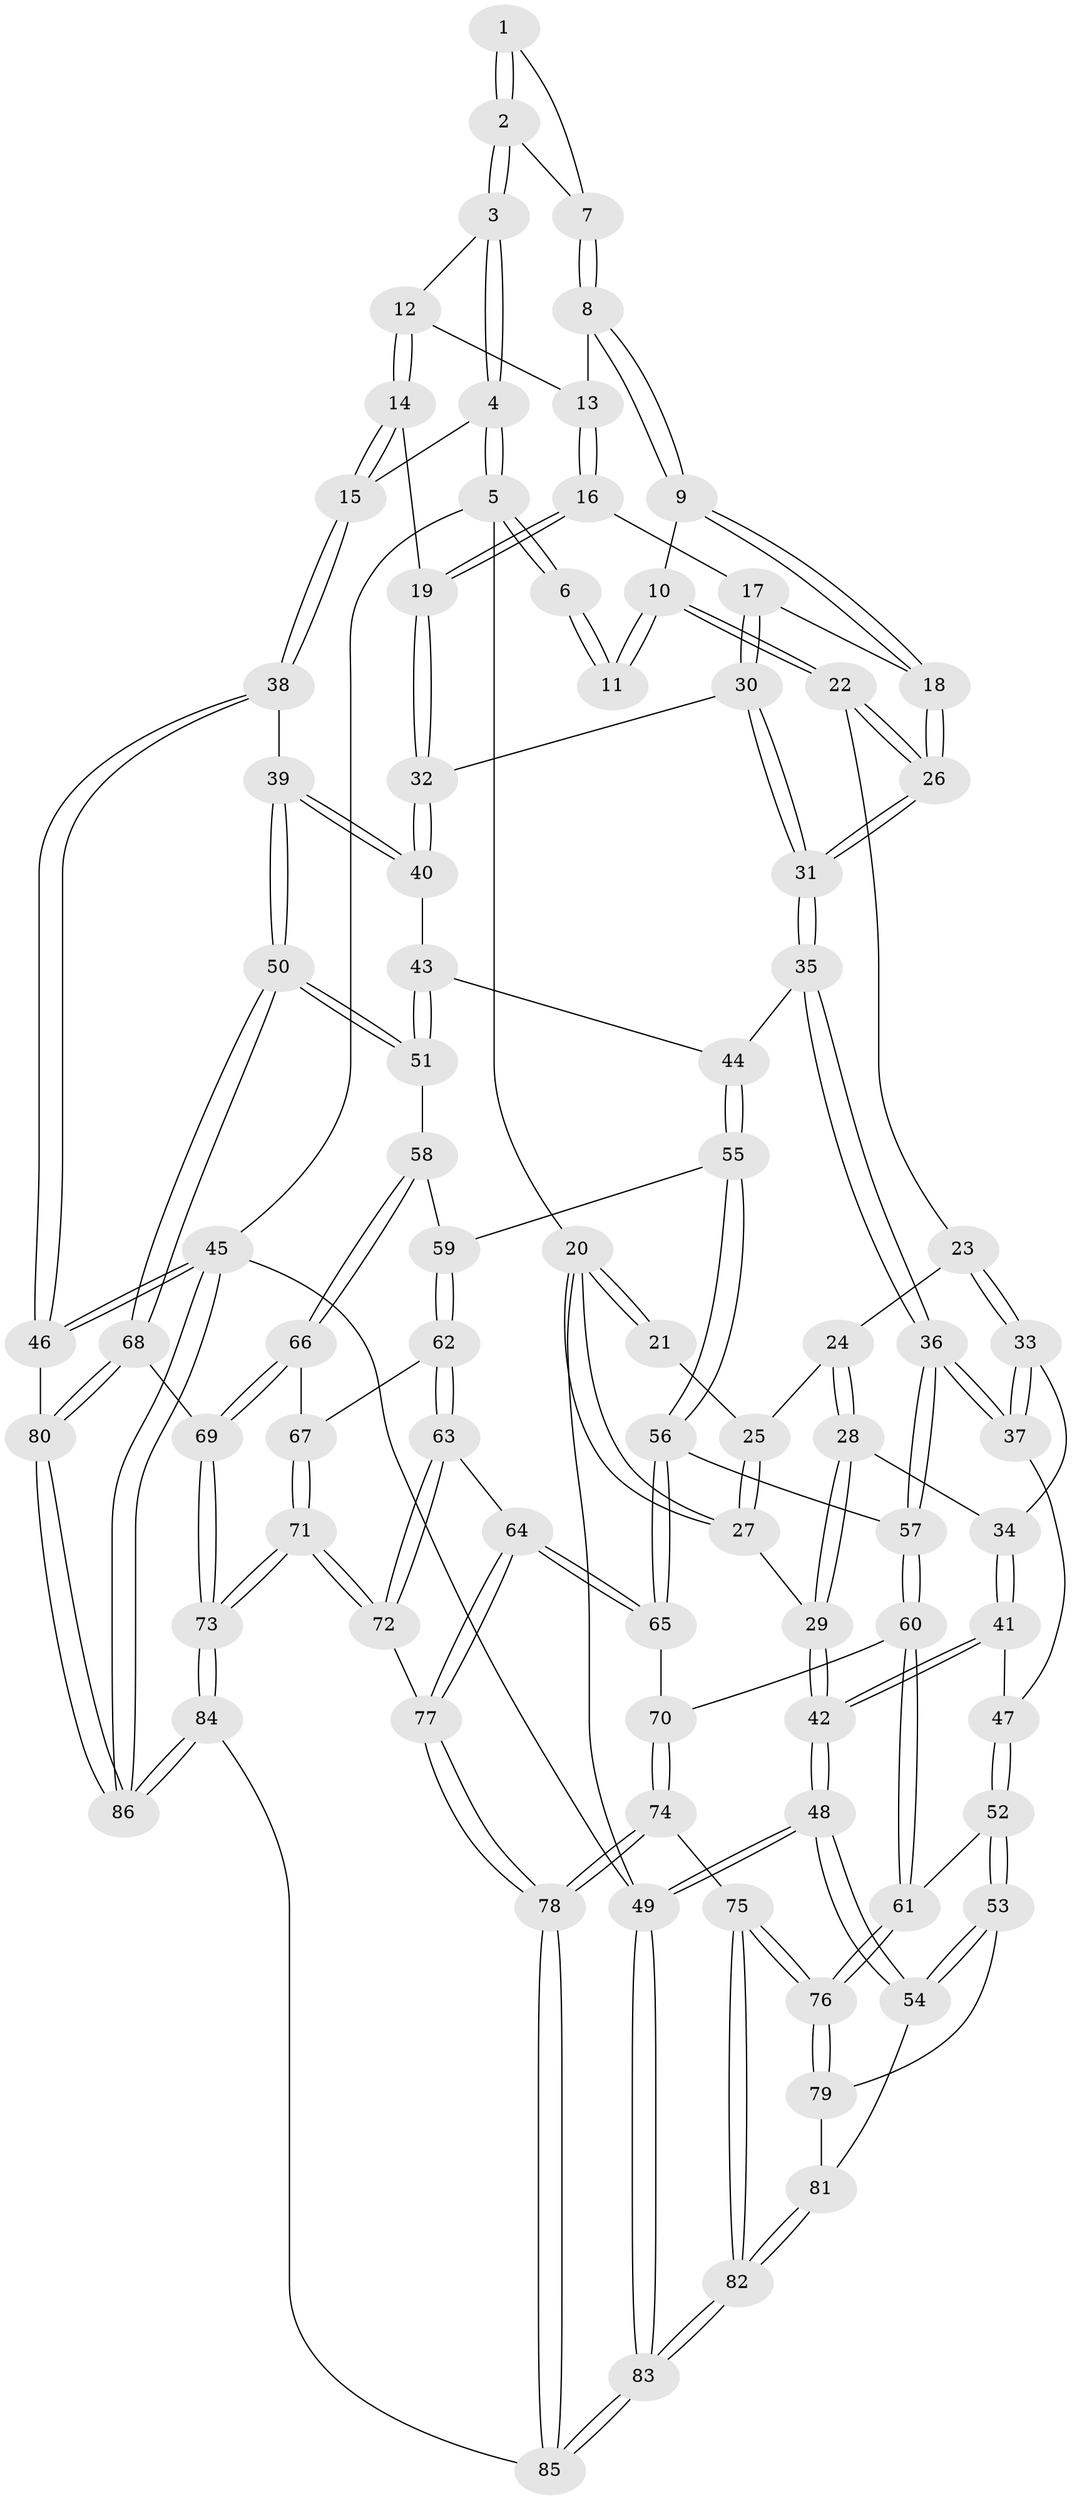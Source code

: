 // coarse degree distribution, {3: 0.07692307692307693, 4: 0.4230769230769231, 5: 0.36538461538461536, 2: 0.019230769230769232, 6: 0.09615384615384616, 7: 0.019230769230769232}
// Generated by graph-tools (version 1.1) at 2025/42/03/06/25 10:42:33]
// undirected, 86 vertices, 212 edges
graph export_dot {
graph [start="1"]
  node [color=gray90,style=filled];
  1 [pos="+0.8214860074827574+0"];
  2 [pos="+0.8523239952763617+0.08991899039421855"];
  3 [pos="+0.8546153579366879+0.09463026522792474"];
  4 [pos="+1+0"];
  5 [pos="+1+0"];
  6 [pos="+0.8190274232370103+0"];
  7 [pos="+0.7459423645426934+0.11000588836388399"];
  8 [pos="+0.7318689404822099+0.12326877891752541"];
  9 [pos="+0.557704073316045+0.08162045080381215"];
  10 [pos="+0.4945371948641173+0.0016664933686887028"];
  11 [pos="+0.46440496122550107+0"];
  12 [pos="+0.8599487088488875+0.1199909230688816"];
  13 [pos="+0.7546744885674628+0.1623558721067056"];
  14 [pos="+0.9257137517294206+0.23974885158877055"];
  15 [pos="+1+0.1950232911691626"];
  16 [pos="+0.7560748448003087+0.17665849281054274"];
  17 [pos="+0.6394582126609919+0.25308885866204"];
  18 [pos="+0.6040593825468106+0.21022437755657875"];
  19 [pos="+0.8571812513223676+0.2908449854191325"];
  20 [pos="+0+0"];
  21 [pos="+0.4010731617956721+0"];
  22 [pos="+0.3881805026078983+0.2934494161176108"];
  23 [pos="+0.263295940742159+0.2876312595260912"];
  24 [pos="+0.2067405123101933+0.21700634371792088"];
  25 [pos="+0.19068205982241962+0.14938018225669"];
  26 [pos="+0.4356250691653398+0.35179460116686245"];
  27 [pos="+0+0.04284461415048494"];
  28 [pos="+0.04823230244676641+0.3388779638771533"];
  29 [pos="+0+0.2654260385688917"];
  30 [pos="+0.6622238758561521+0.30629730767541113"];
  31 [pos="+0.47961246505797894+0.4614126476749181"];
  32 [pos="+0.8013430050872072+0.372063669249109"];
  33 [pos="+0.2040026828194489+0.44307168898326554"];
  34 [pos="+0.09976054635532694+0.39283960223708"];
  35 [pos="+0.4762299687092502+0.511420639172582"];
  36 [pos="+0.24214338707436944+0.5591796417357616"];
  37 [pos="+0.23948775613976947+0.5575349445027025"];
  38 [pos="+1+0.5803014061225392"];
  39 [pos="+0.8699331709294204+0.533693109599584"];
  40 [pos="+0.812813548249737+0.4618256011025772"];
  41 [pos="+0+0.5536019392555241"];
  42 [pos="+0+0.5658772262714515"];
  43 [pos="+0.6025740680792183+0.5238519330631786"];
  44 [pos="+0.477671133851372+0.5129030023870912"];
  45 [pos="+1+1"];
  46 [pos="+1+0.7311698228964274"];
  47 [pos="+0.1410901463522309+0.5784842411351259"];
  48 [pos="+0+0.771955104690376"];
  49 [pos="+0+1"];
  50 [pos="+0.7604681577761739+0.7215660071034061"];
  51 [pos="+0.7003409808673163+0.6695576230952766"];
  52 [pos="+0.06968212267053839+0.7234328363608628"];
  53 [pos="+0.010339708138840824+0.7688065201614491"];
  54 [pos="+0+0.7721150039881547"];
  55 [pos="+0.49417655369822283+0.6084488044097995"];
  56 [pos="+0.4203901400217389+0.7135298890381362"];
  57 [pos="+0.2473115874598186+0.614454300327046"];
  58 [pos="+0.5226280334341273+0.6396969703624463"];
  59 [pos="+0.5072590137362173+0.6281907146656663"];
  60 [pos="+0.24957717324779016+0.6882680999749731"];
  61 [pos="+0.22652058094505206+0.7425774455823283"];
  62 [pos="+0.5080386118375391+0.7725718030529187"];
  63 [pos="+0.48566899157006976+0.788843106065337"];
  64 [pos="+0.44287795449309286+0.7858297391959456"];
  65 [pos="+0.39934621788499525+0.7576263133185789"];
  66 [pos="+0.6215268065592313+0.7515960965922008"];
  67 [pos="+0.5290346128833814+0.778709755027878"];
  68 [pos="+0.753055351793803+0.7841002285773283"];
  69 [pos="+0.7161829293859339+0.793892564827456"];
  70 [pos="+0.38818502133262284+0.7613179613315013"];
  71 [pos="+0.5894484953754238+0.8964000361001753"];
  72 [pos="+0.49858766719346226+0.8557304333161907"];
  73 [pos="+0.5947038190314577+0.9004106478513596"];
  74 [pos="+0.32934211961095833+0.8843889890540788"];
  75 [pos="+0.22797116311748356+0.8587004895660147"];
  76 [pos="+0.2169400774208014+0.8213157730036168"];
  77 [pos="+0.4288892482676232+0.8865682544962956"];
  78 [pos="+0.3829554744772102+0.9357462155782112"];
  79 [pos="+0.15191252521573562+0.8093835282156344"];
  80 [pos="+0.8286528652434642+0.8550500820511109"];
  81 [pos="+0.07651243186698338+0.8611087495856672"];
  82 [pos="+0.14454249677576997+0.9715827170672812"];
  83 [pos="+0+1"];
  84 [pos="+0.5313240742369918+1"];
  85 [pos="+0.46702904362459985+1"];
  86 [pos="+0.8603001790691389+1"];
  1 -- 2;
  1 -- 2;
  1 -- 7;
  2 -- 3;
  2 -- 3;
  2 -- 7;
  3 -- 4;
  3 -- 4;
  3 -- 12;
  4 -- 5;
  4 -- 5;
  4 -- 15;
  5 -- 6;
  5 -- 6;
  5 -- 20;
  5 -- 45;
  6 -- 11;
  6 -- 11;
  7 -- 8;
  7 -- 8;
  8 -- 9;
  8 -- 9;
  8 -- 13;
  9 -- 10;
  9 -- 18;
  9 -- 18;
  10 -- 11;
  10 -- 11;
  10 -- 22;
  10 -- 22;
  12 -- 13;
  12 -- 14;
  12 -- 14;
  13 -- 16;
  13 -- 16;
  14 -- 15;
  14 -- 15;
  14 -- 19;
  15 -- 38;
  15 -- 38;
  16 -- 17;
  16 -- 19;
  16 -- 19;
  17 -- 18;
  17 -- 30;
  17 -- 30;
  18 -- 26;
  18 -- 26;
  19 -- 32;
  19 -- 32;
  20 -- 21;
  20 -- 21;
  20 -- 27;
  20 -- 27;
  20 -- 49;
  21 -- 25;
  22 -- 23;
  22 -- 26;
  22 -- 26;
  23 -- 24;
  23 -- 33;
  23 -- 33;
  24 -- 25;
  24 -- 28;
  24 -- 28;
  25 -- 27;
  25 -- 27;
  26 -- 31;
  26 -- 31;
  27 -- 29;
  28 -- 29;
  28 -- 29;
  28 -- 34;
  29 -- 42;
  29 -- 42;
  30 -- 31;
  30 -- 31;
  30 -- 32;
  31 -- 35;
  31 -- 35;
  32 -- 40;
  32 -- 40;
  33 -- 34;
  33 -- 37;
  33 -- 37;
  34 -- 41;
  34 -- 41;
  35 -- 36;
  35 -- 36;
  35 -- 44;
  36 -- 37;
  36 -- 37;
  36 -- 57;
  36 -- 57;
  37 -- 47;
  38 -- 39;
  38 -- 46;
  38 -- 46;
  39 -- 40;
  39 -- 40;
  39 -- 50;
  39 -- 50;
  40 -- 43;
  41 -- 42;
  41 -- 42;
  41 -- 47;
  42 -- 48;
  42 -- 48;
  43 -- 44;
  43 -- 51;
  43 -- 51;
  44 -- 55;
  44 -- 55;
  45 -- 46;
  45 -- 46;
  45 -- 86;
  45 -- 86;
  45 -- 49;
  46 -- 80;
  47 -- 52;
  47 -- 52;
  48 -- 49;
  48 -- 49;
  48 -- 54;
  48 -- 54;
  49 -- 83;
  49 -- 83;
  50 -- 51;
  50 -- 51;
  50 -- 68;
  50 -- 68;
  51 -- 58;
  52 -- 53;
  52 -- 53;
  52 -- 61;
  53 -- 54;
  53 -- 54;
  53 -- 79;
  54 -- 81;
  55 -- 56;
  55 -- 56;
  55 -- 59;
  56 -- 57;
  56 -- 65;
  56 -- 65;
  57 -- 60;
  57 -- 60;
  58 -- 59;
  58 -- 66;
  58 -- 66;
  59 -- 62;
  59 -- 62;
  60 -- 61;
  60 -- 61;
  60 -- 70;
  61 -- 76;
  61 -- 76;
  62 -- 63;
  62 -- 63;
  62 -- 67;
  63 -- 64;
  63 -- 72;
  63 -- 72;
  64 -- 65;
  64 -- 65;
  64 -- 77;
  64 -- 77;
  65 -- 70;
  66 -- 67;
  66 -- 69;
  66 -- 69;
  67 -- 71;
  67 -- 71;
  68 -- 69;
  68 -- 80;
  68 -- 80;
  69 -- 73;
  69 -- 73;
  70 -- 74;
  70 -- 74;
  71 -- 72;
  71 -- 72;
  71 -- 73;
  71 -- 73;
  72 -- 77;
  73 -- 84;
  73 -- 84;
  74 -- 75;
  74 -- 78;
  74 -- 78;
  75 -- 76;
  75 -- 76;
  75 -- 82;
  75 -- 82;
  76 -- 79;
  76 -- 79;
  77 -- 78;
  77 -- 78;
  78 -- 85;
  78 -- 85;
  79 -- 81;
  80 -- 86;
  80 -- 86;
  81 -- 82;
  81 -- 82;
  82 -- 83;
  82 -- 83;
  83 -- 85;
  83 -- 85;
  84 -- 85;
  84 -- 86;
  84 -- 86;
}
